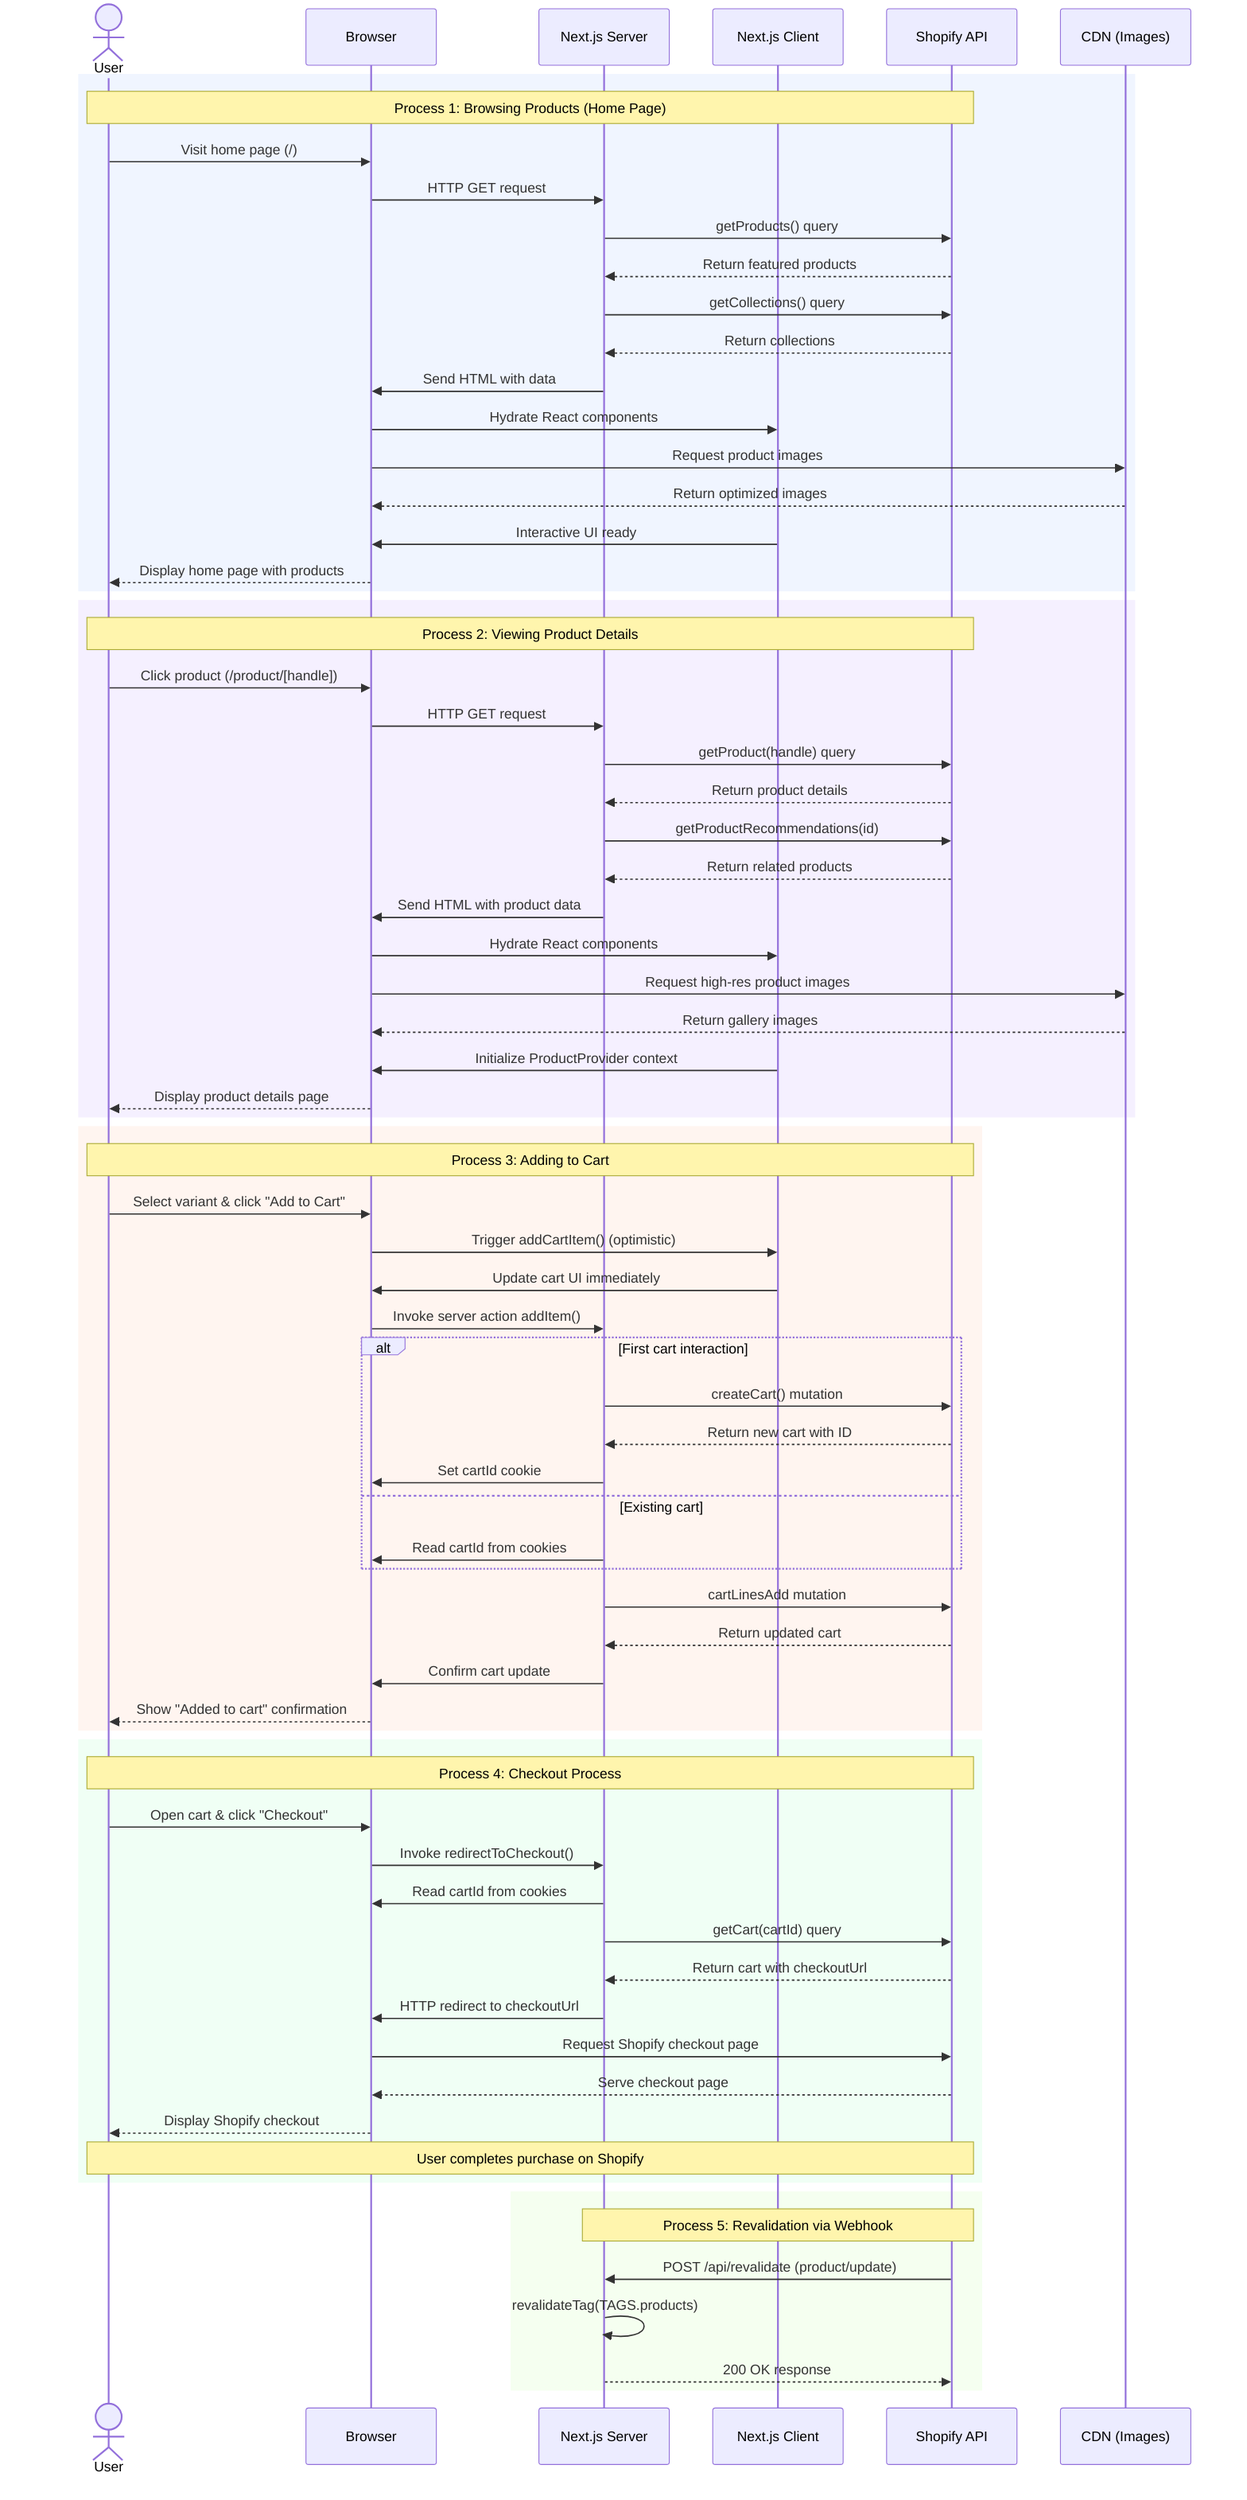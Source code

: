 sequenceDiagram
    %% Define participants
    actor User as User
    participant Browser as Browser
    participant NextServer as Next.js Server
    participant NextClient as Next.js Client
    participant ShopifyAPI as Shopify API
    participant CDN as CDN (Images)

    %% Process 1: Browsing Products (Home Page)
    rect rgb(240, 245, 255)
    Note over User,ShopifyAPI: Process 1: Browsing Products (Home Page)
    User->>Browser: Visit home page (/)
    Browser->>NextServer: HTTP GET request
    NextServer->>ShopifyAPI: getProducts() query
    ShopifyAPI-->>NextServer: Return featured products
    NextServer->>ShopifyAPI: getCollections() query
    ShopifyAPI-->>NextServer: Return collections
    NextServer->>Browser: Send HTML with data
    Browser->>NextClient: Hydrate React components
    Browser->>CDN: Request product images
    CDN-->>Browser: Return optimized images
    NextClient->>Browser: Interactive UI ready
    Browser-->>User: Display home page with products
    end

    %% Process 2: Viewing Product Details
    rect rgb(245, 240, 255)
    Note over User,ShopifyAPI: Process 2: Viewing Product Details
    User->>Browser: Click product (/product/[handle])
    Browser->>NextServer: HTTP GET request
    NextServer->>ShopifyAPI: getProduct(handle) query
    ShopifyAPI-->>NextServer: Return product details
    NextServer->>ShopifyAPI: getProductRecommendations(id)
    ShopifyAPI-->>NextServer: Return related products
    NextServer->>Browser: Send HTML with product data
    Browser->>NextClient: Hydrate React components
    Browser->>CDN: Request high-res product images
    CDN-->>Browser: Return gallery images
    NextClient->>Browser: Initialize ProductProvider context
    Browser-->>User: Display product details page
    end

    %% Process 3: Adding to Cart
    rect rgb(255, 245, 240)
    Note over User,ShopifyAPI: Process 3: Adding to Cart
    User->>Browser: Select variant & click "Add to Cart"
    Browser->>NextClient: Trigger addCartItem() (optimistic)
    NextClient->>Browser: Update cart UI immediately
    Browser->>NextServer: Invoke server action addItem()
    
    alt First cart interaction
        NextServer->>ShopifyAPI: createCart() mutation
        ShopifyAPI-->>NextServer: Return new cart with ID
        NextServer->>Browser: Set cartId cookie
    else Existing cart
        NextServer->>Browser: Read cartId from cookies
    end
    
    NextServer->>ShopifyAPI: cartLinesAdd mutation
    ShopifyAPI-->>NextServer: Return updated cart
    NextServer->>Browser: Confirm cart update
    Browser-->>User: Show "Added to cart" confirmation
    end

    %% Process 4: Checkout
    rect rgb(240, 255, 245)
    Note over User,ShopifyAPI: Process 4: Checkout Process
    User->>Browser: Open cart & click "Checkout"
    Browser->>NextServer: Invoke redirectToCheckout()
    NextServer->>Browser: Read cartId from cookies
    NextServer->>ShopifyAPI: getCart(cartId) query
    ShopifyAPI-->>NextServer: Return cart with checkoutUrl
    NextServer->>Browser: HTTP redirect to checkoutUrl
    Browser->>ShopifyAPI: Request Shopify checkout page
    ShopifyAPI-->>Browser: Serve checkout page
    Browser-->>User: Display Shopify checkout
    
    Note over User,ShopifyAPI: User completes purchase on Shopify
    end
    
    %% Process 5: Post-Purchase (webhook)
    rect rgb(245, 255, 240)
    Note over ShopifyAPI,NextServer: Process 5: Revalidation via Webhook
    ShopifyAPI->>NextServer: POST /api/revalidate (product/update)
    NextServer->>NextServer: revalidateTag(TAGS.products)
    NextServer-->>ShopifyAPI: 200 OK response
    end